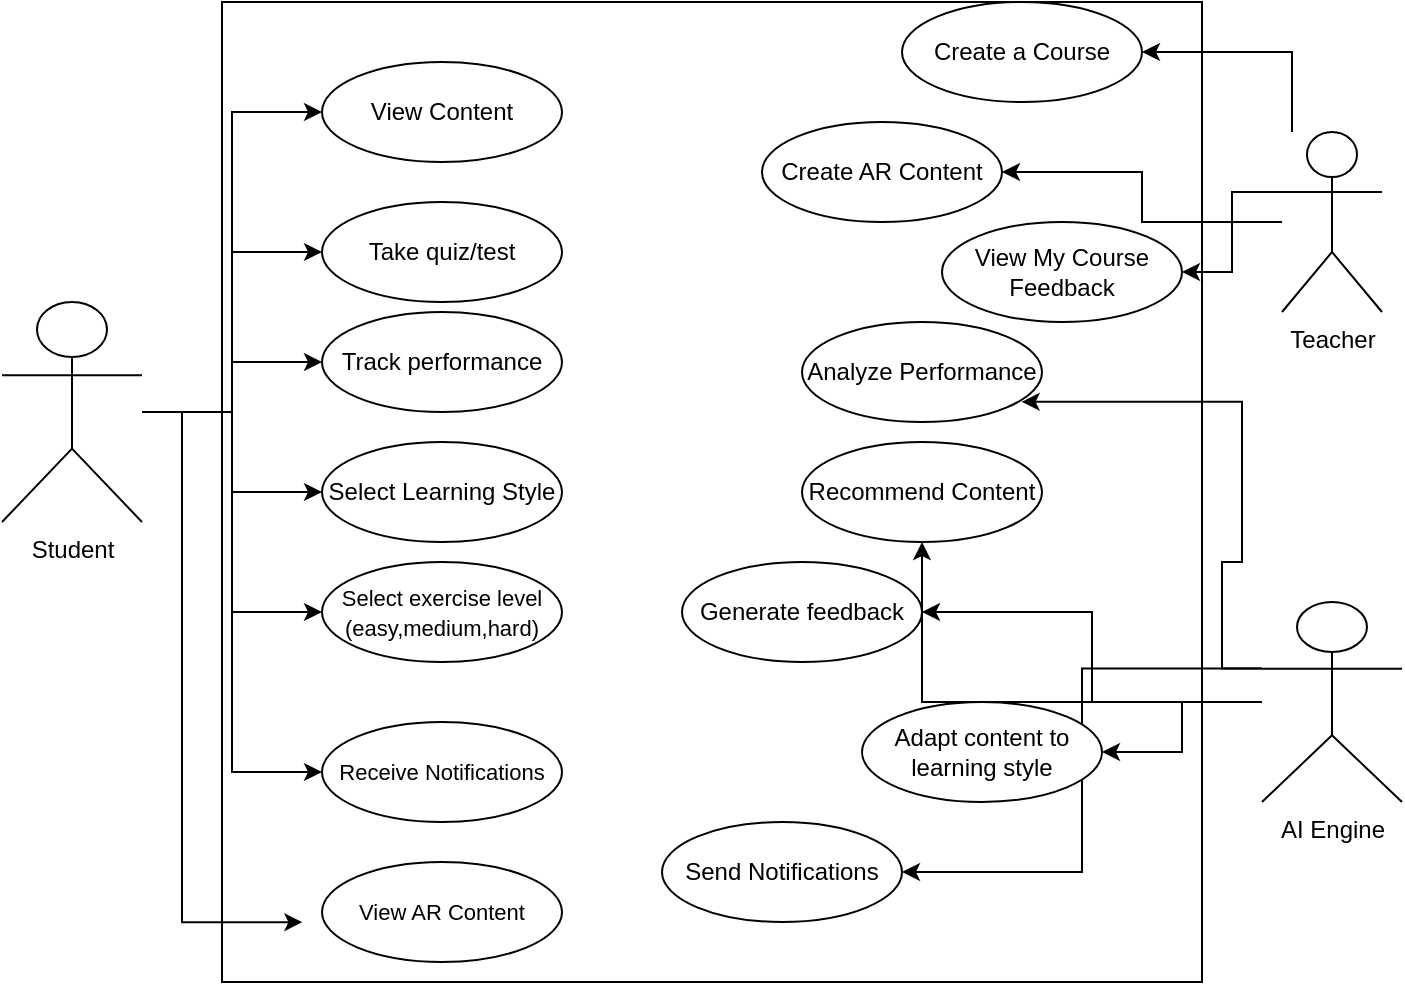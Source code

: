 <mxfile version="27.0.9">
  <diagram name="Sayfa -1" id="oRugoA_B2NhkAy2tNrZq">
    <mxGraphModel dx="1051" dy="629" grid="1" gridSize="10" guides="1" tooltips="1" connect="1" arrows="1" fold="1" page="1" pageScale="1" pageWidth="827" pageHeight="1169" math="0" shadow="0">
      <root>
        <object label="" Student="" id="0">
          <mxCell />
        </object>
        <mxCell id="1" parent="0" />
        <mxCell id="d0nhsJheDtyz2DmScMoA-38" style="edgeStyle=orthogonalEdgeStyle;rounded=0;orthogonalLoop=1;jettySize=auto;html=1;entryX=0;entryY=0.5;entryDx=0;entryDy=0;" edge="1" parent="1" source="d0nhsJheDtyz2DmScMoA-1" target="d0nhsJheDtyz2DmScMoA-18">
          <mxGeometry relative="1" as="geometry" />
        </mxCell>
        <mxCell id="d0nhsJheDtyz2DmScMoA-39" style="edgeStyle=orthogonalEdgeStyle;rounded=0;orthogonalLoop=1;jettySize=auto;html=1;entryX=0;entryY=0.5;entryDx=0;entryDy=0;" edge="1" parent="1" source="d0nhsJheDtyz2DmScMoA-1" target="d0nhsJheDtyz2DmScMoA-19">
          <mxGeometry relative="1" as="geometry" />
        </mxCell>
        <mxCell id="d0nhsJheDtyz2DmScMoA-40" style="edgeStyle=orthogonalEdgeStyle;rounded=0;orthogonalLoop=1;jettySize=auto;html=1;entryX=0;entryY=0.5;entryDx=0;entryDy=0;" edge="1" parent="1" source="d0nhsJheDtyz2DmScMoA-1" target="d0nhsJheDtyz2DmScMoA-20">
          <mxGeometry relative="1" as="geometry" />
        </mxCell>
        <mxCell id="d0nhsJheDtyz2DmScMoA-41" style="edgeStyle=orthogonalEdgeStyle;rounded=0;orthogonalLoop=1;jettySize=auto;html=1;" edge="1" parent="1" source="d0nhsJheDtyz2DmScMoA-1" target="d0nhsJheDtyz2DmScMoA-21">
          <mxGeometry relative="1" as="geometry" />
        </mxCell>
        <mxCell id="d0nhsJheDtyz2DmScMoA-46" style="edgeStyle=orthogonalEdgeStyle;rounded=0;orthogonalLoop=1;jettySize=auto;html=1;entryX=0;entryY=0.5;entryDx=0;entryDy=0;" edge="1" parent="1" source="d0nhsJheDtyz2DmScMoA-1" target="d0nhsJheDtyz2DmScMoA-24">
          <mxGeometry relative="1" as="geometry" />
        </mxCell>
        <mxCell id="d0nhsJheDtyz2DmScMoA-47" style="edgeStyle=orthogonalEdgeStyle;rounded=0;orthogonalLoop=1;jettySize=auto;html=1;entryX=0;entryY=0.5;entryDx=0;entryDy=0;" edge="1" parent="1" source="d0nhsJheDtyz2DmScMoA-1" target="d0nhsJheDtyz2DmScMoA-25">
          <mxGeometry relative="1" as="geometry" />
        </mxCell>
        <mxCell id="d0nhsJheDtyz2DmScMoA-1" value="Student" style="shape=umlActor;verticalLabelPosition=bottom;verticalAlign=top;html=1;outlineConnect=0;flipH=1;flipV=0;" vertex="1" parent="1">
          <mxGeometry x="100" y="230" width="70" height="110" as="geometry" />
        </mxCell>
        <mxCell id="d0nhsJheDtyz2DmScMoA-34" style="edgeStyle=orthogonalEdgeStyle;rounded=0;orthogonalLoop=1;jettySize=auto;html=1;" edge="1" parent="1" source="d0nhsJheDtyz2DmScMoA-4" target="d0nhsJheDtyz2DmScMoA-27">
          <mxGeometry relative="1" as="geometry" />
        </mxCell>
        <mxCell id="d0nhsJheDtyz2DmScMoA-35" style="edgeStyle=orthogonalEdgeStyle;rounded=0;orthogonalLoop=1;jettySize=auto;html=1;" edge="1" parent="1" source="d0nhsJheDtyz2DmScMoA-4" target="d0nhsJheDtyz2DmScMoA-28">
          <mxGeometry relative="1" as="geometry" />
        </mxCell>
        <mxCell id="d0nhsJheDtyz2DmScMoA-36" style="edgeStyle=orthogonalEdgeStyle;rounded=0;orthogonalLoop=1;jettySize=auto;html=1;entryX=1;entryY=0.5;entryDx=0;entryDy=0;" edge="1" parent="1" source="d0nhsJheDtyz2DmScMoA-4" target="d0nhsJheDtyz2DmScMoA-29">
          <mxGeometry relative="1" as="geometry" />
        </mxCell>
        <mxCell id="d0nhsJheDtyz2DmScMoA-37" style="edgeStyle=orthogonalEdgeStyle;rounded=0;orthogonalLoop=1;jettySize=auto;html=1;exitX=0;exitY=0.333;exitDx=0;exitDy=0;exitPerimeter=0;entryX=1;entryY=0.5;entryDx=0;entryDy=0;" edge="1" parent="1" source="d0nhsJheDtyz2DmScMoA-4" target="d0nhsJheDtyz2DmScMoA-30">
          <mxGeometry relative="1" as="geometry" />
        </mxCell>
        <mxCell id="d0nhsJheDtyz2DmScMoA-4" value="AI Engine&lt;div&gt;&lt;br&gt;&lt;/div&gt;" style="shape=umlActor;verticalLabelPosition=bottom;verticalAlign=top;html=1;outlineConnect=0;" vertex="1" parent="1">
          <mxGeometry x="730" y="380" width="70" height="100" as="geometry" />
        </mxCell>
        <mxCell id="d0nhsJheDtyz2DmScMoA-31" style="edgeStyle=orthogonalEdgeStyle;rounded=0;orthogonalLoop=1;jettySize=auto;html=1;" edge="1" parent="1" source="d0nhsJheDtyz2DmScMoA-5" target="d0nhsJheDtyz2DmScMoA-22">
          <mxGeometry relative="1" as="geometry">
            <Array as="points">
              <mxPoint x="745" y="150" />
            </Array>
          </mxGeometry>
        </mxCell>
        <mxCell id="d0nhsJheDtyz2DmScMoA-32" style="edgeStyle=orthogonalEdgeStyle;rounded=0;orthogonalLoop=1;jettySize=auto;html=1;exitX=0;exitY=0.333;exitDx=0;exitDy=0;exitPerimeter=0;" edge="1" parent="1" source="d0nhsJheDtyz2DmScMoA-5" target="d0nhsJheDtyz2DmScMoA-23">
          <mxGeometry relative="1" as="geometry" />
        </mxCell>
        <mxCell id="d0nhsJheDtyz2DmScMoA-50" style="edgeStyle=orthogonalEdgeStyle;rounded=0;orthogonalLoop=1;jettySize=auto;html=1;entryX=1;entryY=0.5;entryDx=0;entryDy=0;" edge="1" parent="1" source="d0nhsJheDtyz2DmScMoA-5" target="d0nhsJheDtyz2DmScMoA-49">
          <mxGeometry relative="1" as="geometry" />
        </mxCell>
        <mxCell id="d0nhsJheDtyz2DmScMoA-5" value="Teacher" style="shape=umlActor;verticalLabelPosition=bottom;verticalAlign=top;html=1;outlineConnect=0;" vertex="1" parent="1">
          <mxGeometry x="740" y="145" width="50" height="90" as="geometry" />
        </mxCell>
        <mxCell id="d0nhsJheDtyz2DmScMoA-13" value="&lt;div style=&quot;line-height: 0%;&quot;&gt;&lt;br&gt;&lt;div&gt;&lt;blockquote style=&quot;margin: 0 0 0 40px; border: none; padding: 0px;&quot;&gt;&lt;div&gt;&lt;/div&gt;&lt;/blockquote&gt;&lt;/div&gt;&lt;/div&gt;" style="whiteSpace=wrap;html=1;aspect=fixed;align=right;gradientColor=none;fillColor=none;" vertex="1" parent="1">
          <mxGeometry x="210" y="80" width="490" height="490" as="geometry" />
        </mxCell>
        <mxCell id="d0nhsJheDtyz2DmScMoA-18" value="View Content" style="ellipse;whiteSpace=wrap;html=1;" vertex="1" parent="1">
          <mxGeometry x="260" y="110" width="120" height="50" as="geometry" />
        </mxCell>
        <mxCell id="d0nhsJheDtyz2DmScMoA-19" value="Take quiz/test" style="ellipse;whiteSpace=wrap;html=1;" vertex="1" parent="1">
          <mxGeometry x="260" y="180" width="120" height="50" as="geometry" />
        </mxCell>
        <mxCell id="d0nhsJheDtyz2DmScMoA-20" value="Track performance" style="ellipse;whiteSpace=wrap;html=1;" vertex="1" parent="1">
          <mxGeometry x="260" y="235" width="120" height="50" as="geometry" />
        </mxCell>
        <mxCell id="d0nhsJheDtyz2DmScMoA-21" value="Select Learning Style" style="ellipse;whiteSpace=wrap;html=1;" vertex="1" parent="1">
          <mxGeometry x="260" y="300" width="120" height="50" as="geometry" />
        </mxCell>
        <mxCell id="d0nhsJheDtyz2DmScMoA-22" value="Create a Course" style="ellipse;whiteSpace=wrap;html=1;" vertex="1" parent="1">
          <mxGeometry x="550" y="80" width="120" height="50" as="geometry" />
        </mxCell>
        <mxCell id="d0nhsJheDtyz2DmScMoA-23" value="View My Course Feedback" style="ellipse;whiteSpace=wrap;html=1;" vertex="1" parent="1">
          <mxGeometry x="570" y="190" width="120" height="50" as="geometry" />
        </mxCell>
        <mxCell id="d0nhsJheDtyz2DmScMoA-24" value="&lt;font style=&quot;font-size: 11px;&quot;&gt;Select exercise level&lt;/font&gt;&lt;div&gt;&lt;font style=&quot;font-size: 11px;&quot;&gt;(easy,medium,hard)&lt;/font&gt;&lt;/div&gt;" style="ellipse;whiteSpace=wrap;html=1;" vertex="1" parent="1">
          <mxGeometry x="260" y="360" width="120" height="50" as="geometry" />
        </mxCell>
        <mxCell id="d0nhsJheDtyz2DmScMoA-25" value="&lt;span style=&quot;font-size: 11px;&quot;&gt;Receive Notifications&lt;/span&gt;" style="ellipse;whiteSpace=wrap;html=1;" vertex="1" parent="1">
          <mxGeometry x="260" y="440" width="120" height="50" as="geometry" />
        </mxCell>
        <mxCell id="d0nhsJheDtyz2DmScMoA-26" value="Analyze Performance" style="ellipse;whiteSpace=wrap;html=1;" vertex="1" parent="1">
          <mxGeometry x="500" y="240" width="120" height="50" as="geometry" />
        </mxCell>
        <mxCell id="d0nhsJheDtyz2DmScMoA-27" value="Recommend Content" style="ellipse;whiteSpace=wrap;html=1;" vertex="1" parent="1">
          <mxGeometry x="500" y="300" width="120" height="50" as="geometry" />
        </mxCell>
        <mxCell id="d0nhsJheDtyz2DmScMoA-28" value="Generate feedback" style="ellipse;whiteSpace=wrap;html=1;" vertex="1" parent="1">
          <mxGeometry x="440" y="360" width="120" height="50" as="geometry" />
        </mxCell>
        <mxCell id="d0nhsJheDtyz2DmScMoA-29" value="Adapt content to learning style" style="ellipse;whiteSpace=wrap;html=1;" vertex="1" parent="1">
          <mxGeometry x="530" y="430" width="120" height="50" as="geometry" />
        </mxCell>
        <mxCell id="d0nhsJheDtyz2DmScMoA-30" value="Send Notifications" style="ellipse;whiteSpace=wrap;html=1;" vertex="1" parent="1">
          <mxGeometry x="430" y="490" width="120" height="50" as="geometry" />
        </mxCell>
        <mxCell id="d0nhsJheDtyz2DmScMoA-33" style="edgeStyle=orthogonalEdgeStyle;rounded=0;orthogonalLoop=1;jettySize=auto;html=1;exitX=0;exitY=0.333;exitDx=0;exitDy=0;exitPerimeter=0;entryX=0.816;entryY=0.408;entryDx=0;entryDy=0;entryPerimeter=0;" edge="1" parent="1" source="d0nhsJheDtyz2DmScMoA-4" target="d0nhsJheDtyz2DmScMoA-13">
          <mxGeometry relative="1" as="geometry" />
        </mxCell>
        <mxCell id="d0nhsJheDtyz2DmScMoA-44" value="&lt;span style=&quot;font-size: 11px;&quot;&gt;View AR Content&lt;/span&gt;" style="ellipse;whiteSpace=wrap;html=1;" vertex="1" parent="1">
          <mxGeometry x="260" y="510" width="120" height="50" as="geometry" />
        </mxCell>
        <mxCell id="d0nhsJheDtyz2DmScMoA-48" style="edgeStyle=orthogonalEdgeStyle;rounded=0;orthogonalLoop=1;jettySize=auto;html=1;entryX=0.082;entryY=0.939;entryDx=0;entryDy=0;entryPerimeter=0;" edge="1" parent="1" source="d0nhsJheDtyz2DmScMoA-1" target="d0nhsJheDtyz2DmScMoA-13">
          <mxGeometry relative="1" as="geometry" />
        </mxCell>
        <mxCell id="d0nhsJheDtyz2DmScMoA-49" value="Create AR Content" style="ellipse;whiteSpace=wrap;html=1;" vertex="1" parent="1">
          <mxGeometry x="480" y="140" width="120" height="50" as="geometry" />
        </mxCell>
      </root>
    </mxGraphModel>
  </diagram>
</mxfile>
